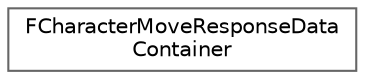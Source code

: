 digraph "Graphical Class Hierarchy"
{
 // INTERACTIVE_SVG=YES
 // LATEX_PDF_SIZE
  bgcolor="transparent";
  edge [fontname=Helvetica,fontsize=10,labelfontname=Helvetica,labelfontsize=10];
  node [fontname=Helvetica,fontsize=10,shape=box,height=0.2,width=0.4];
  rankdir="LR";
  Node0 [id="Node000000",label="FCharacterMoveResponseData\lContainer",height=0.2,width=0.4,color="grey40", fillcolor="white", style="filled",URL="$da/d86/structFCharacterMoveResponseDataContainer.html",tooltip="Response from the server to the client about a move that is being acknowledged."];
}
